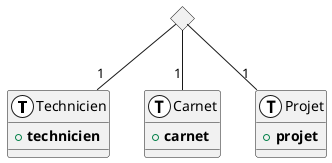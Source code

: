 @startuml "triple_111"

!define Table(x) class "x" << (T,#FFFFFF) >>
!define pk(x) <b>x</b>

Table("Technicien") {
    {field} + pk(technicien)
}

diamond N_ARY_0
N_ARY_0 -- "1" "Technicien"
N_ARY_0 -- "1" "Carnet"
N_ARY_0 -- "1" "Projet"

Table("Projet") {
    {field} + pk(projet)
}

Table("Carnet") {
    {field} + pk(carnet)
}

@enduml
